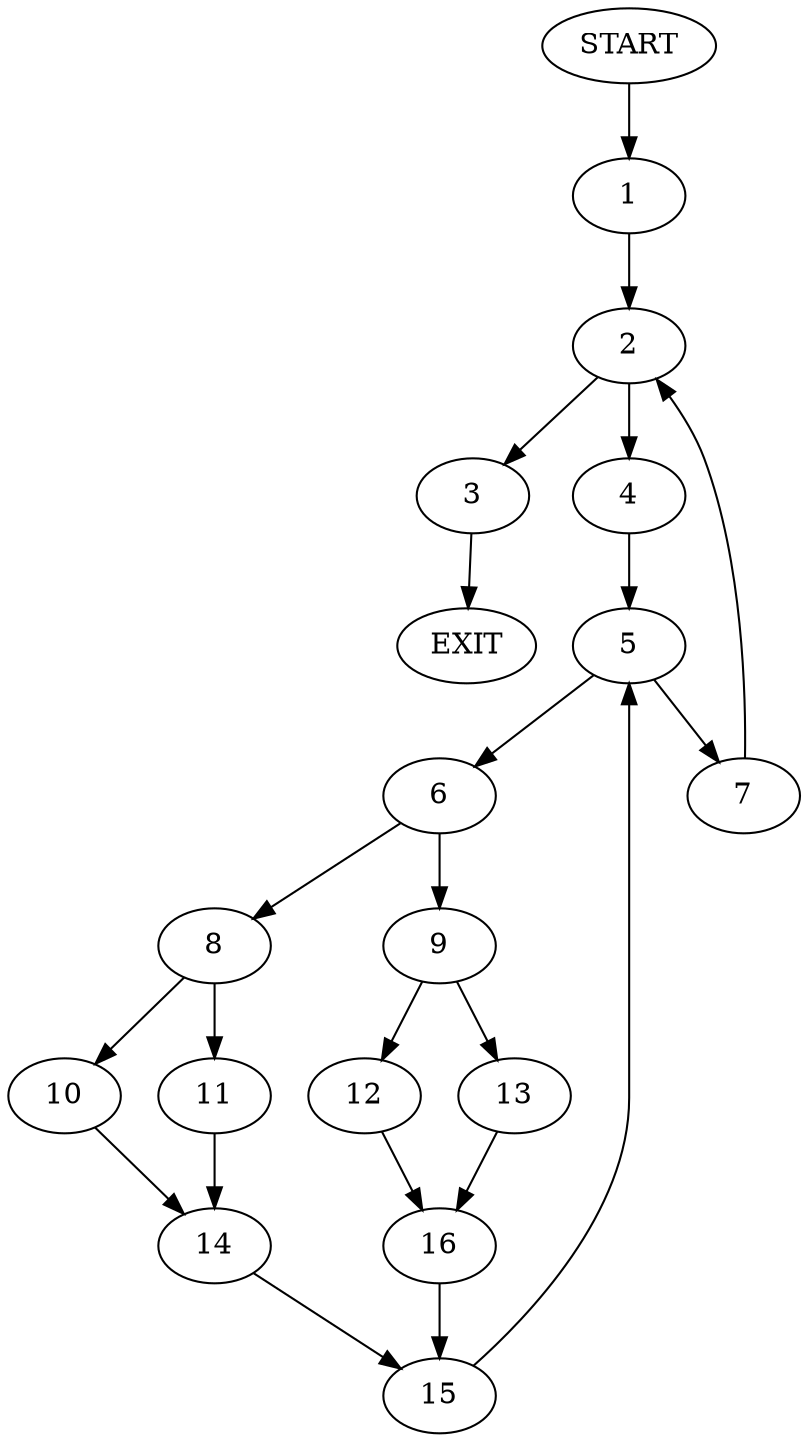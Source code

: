 digraph {
0 [label="START"]
17 [label="EXIT"]
0 -> 1
1 -> 2
2 -> 3
2 -> 4
4 -> 5
3 -> 17
5 -> 6
5 -> 7
7 -> 2
6 -> 8
6 -> 9
8 -> 10
8 -> 11
9 -> 12
9 -> 13
11 -> 14
10 -> 14
14 -> 15
15 -> 5
13 -> 16
12 -> 16
16 -> 15
}
